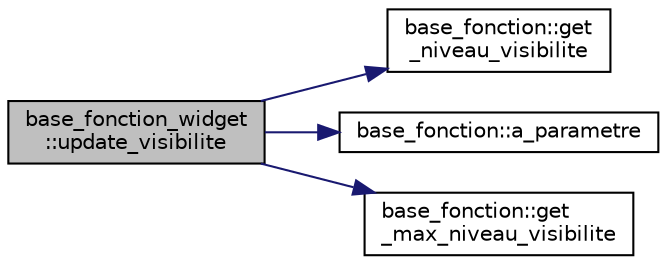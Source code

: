 digraph "base_fonction_widget::update_visibilite"
{
  edge [fontname="Helvetica",fontsize="10",labelfontname="Helvetica",labelfontsize="10"];
  node [fontname="Helvetica",fontsize="10",shape=record];
  rankdir="LR";
  Node252 [label="base_fonction_widget\l::update_visibilite",height=0.2,width=0.4,color="black", fillcolor="grey75", style="filled", fontcolor="black"];
  Node252 -> Node253 [color="midnightblue",fontsize="10",style="solid",fontname="Helvetica"];
  Node253 [label="base_fonction::get\l_niveau_visibilite",height=0.2,width=0.4,color="black", fillcolor="white", style="filled",URL="$classbase__fonction.html#aad1c92b3ed0b589ba58323132ab4aae7",tooltip="Accesseur du niveau de visibilité de la fonction. "];
  Node252 -> Node254 [color="midnightblue",fontsize="10",style="solid",fontname="Helvetica"];
  Node254 [label="base_fonction::a_parametre",height=0.2,width=0.4,color="black", fillcolor="white", style="filled",URL="$classbase__fonction.html#ad49027db1f943c9ab8f36f8fbdd9b80b",tooltip="Indique si la fonction a un paramètre. "];
  Node252 -> Node255 [color="midnightblue",fontsize="10",style="solid",fontname="Helvetica"];
  Node255 [label="base_fonction::get\l_max_niveau_visibilite",height=0.2,width=0.4,color="black", fillcolor="white", style="filled",URL="$classbase__fonction.html#a77377a91b67ba3559235beda6a86478e",tooltip="Accesseur du niveau maximum de visibilité de la fonction. "];
}
